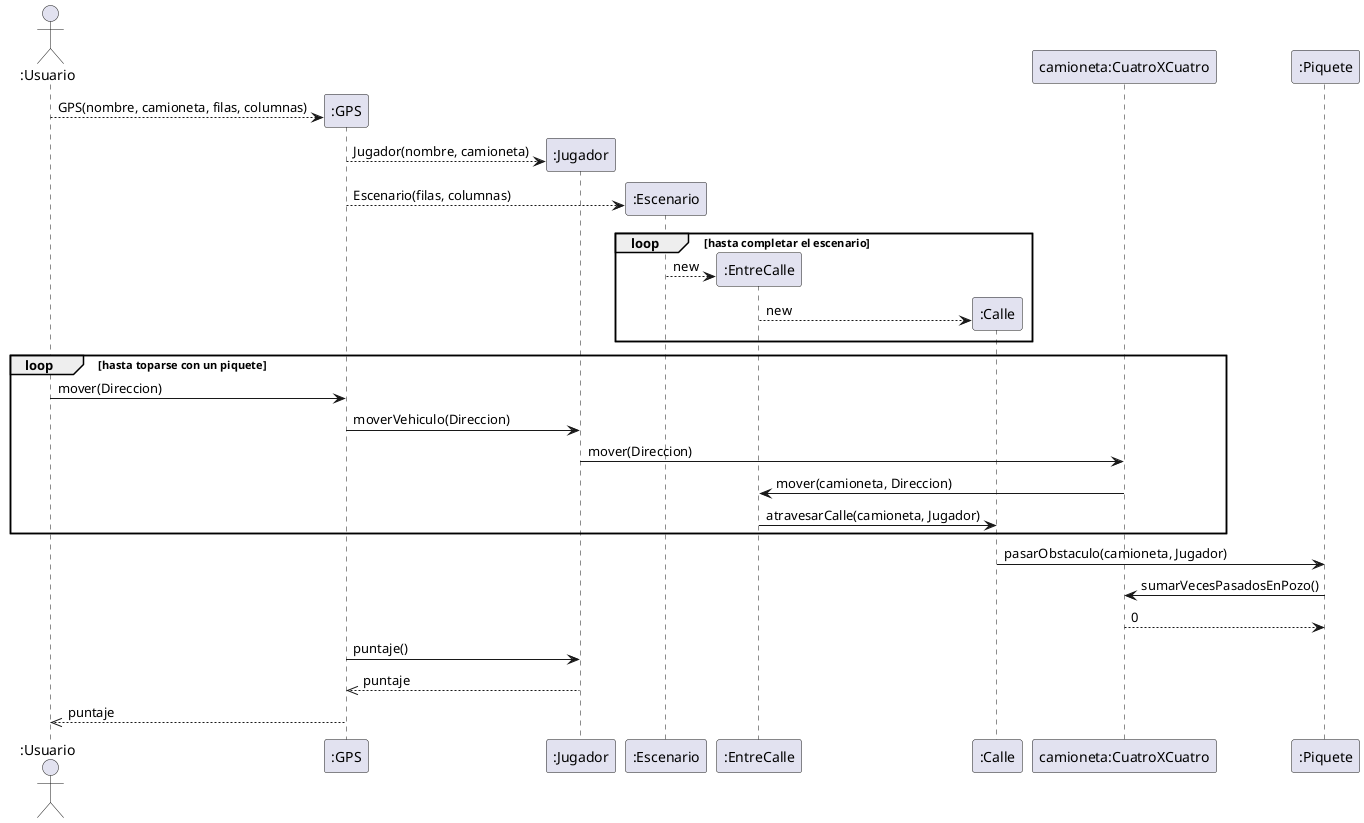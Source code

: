 @startuml UnaCamionetaAtraviesaLaCiudadYSeEncuentraConUnPozo

actor ":Usuario"
create ":GPS"
":Usuario" --> ":GPS" : GPS(nombre, camioneta, filas, columnas)

create ":Jugador"
":GPS" --> ":Jugador" : Jugador(nombre, camioneta)

create ":Escenario"
":GPS" --> ":Escenario" : Escenario(filas, columnas)

loop hasta completar el escenario
create ":EntreCalle"
":Escenario" --> ":EntreCalle" : new

create ":Calle"
":EntreCalle" --> ":Calle" : new
end

loop hasta toparse con un piquete
":Usuario" -> ":GPS" : mover(Direccion)
":GPS" -> ":Jugador" : moverVehiculo(Direccion)

":Jugador" -> "camioneta:CuatroXCuatro" : mover(Direccion)

"camioneta:CuatroXCuatro" -> ":EntreCalle" : mover(camioneta, Direccion)
":EntreCalle" -> ":Calle" : atravesarCalle(camioneta, Jugador)
end

":Calle" -> ":Piquete" : pasarObstaculo(camioneta, Jugador)
":Piquete" -> "camioneta:CuatroXCuatro" : sumarVecesPasadosEnPozo()
return 0

":GPS" -> ":Jugador" : puntaje()
":Jugador" -->> ":GPS" : puntaje

":GPS" -->> ":Usuario" : puntaje

@enduml
